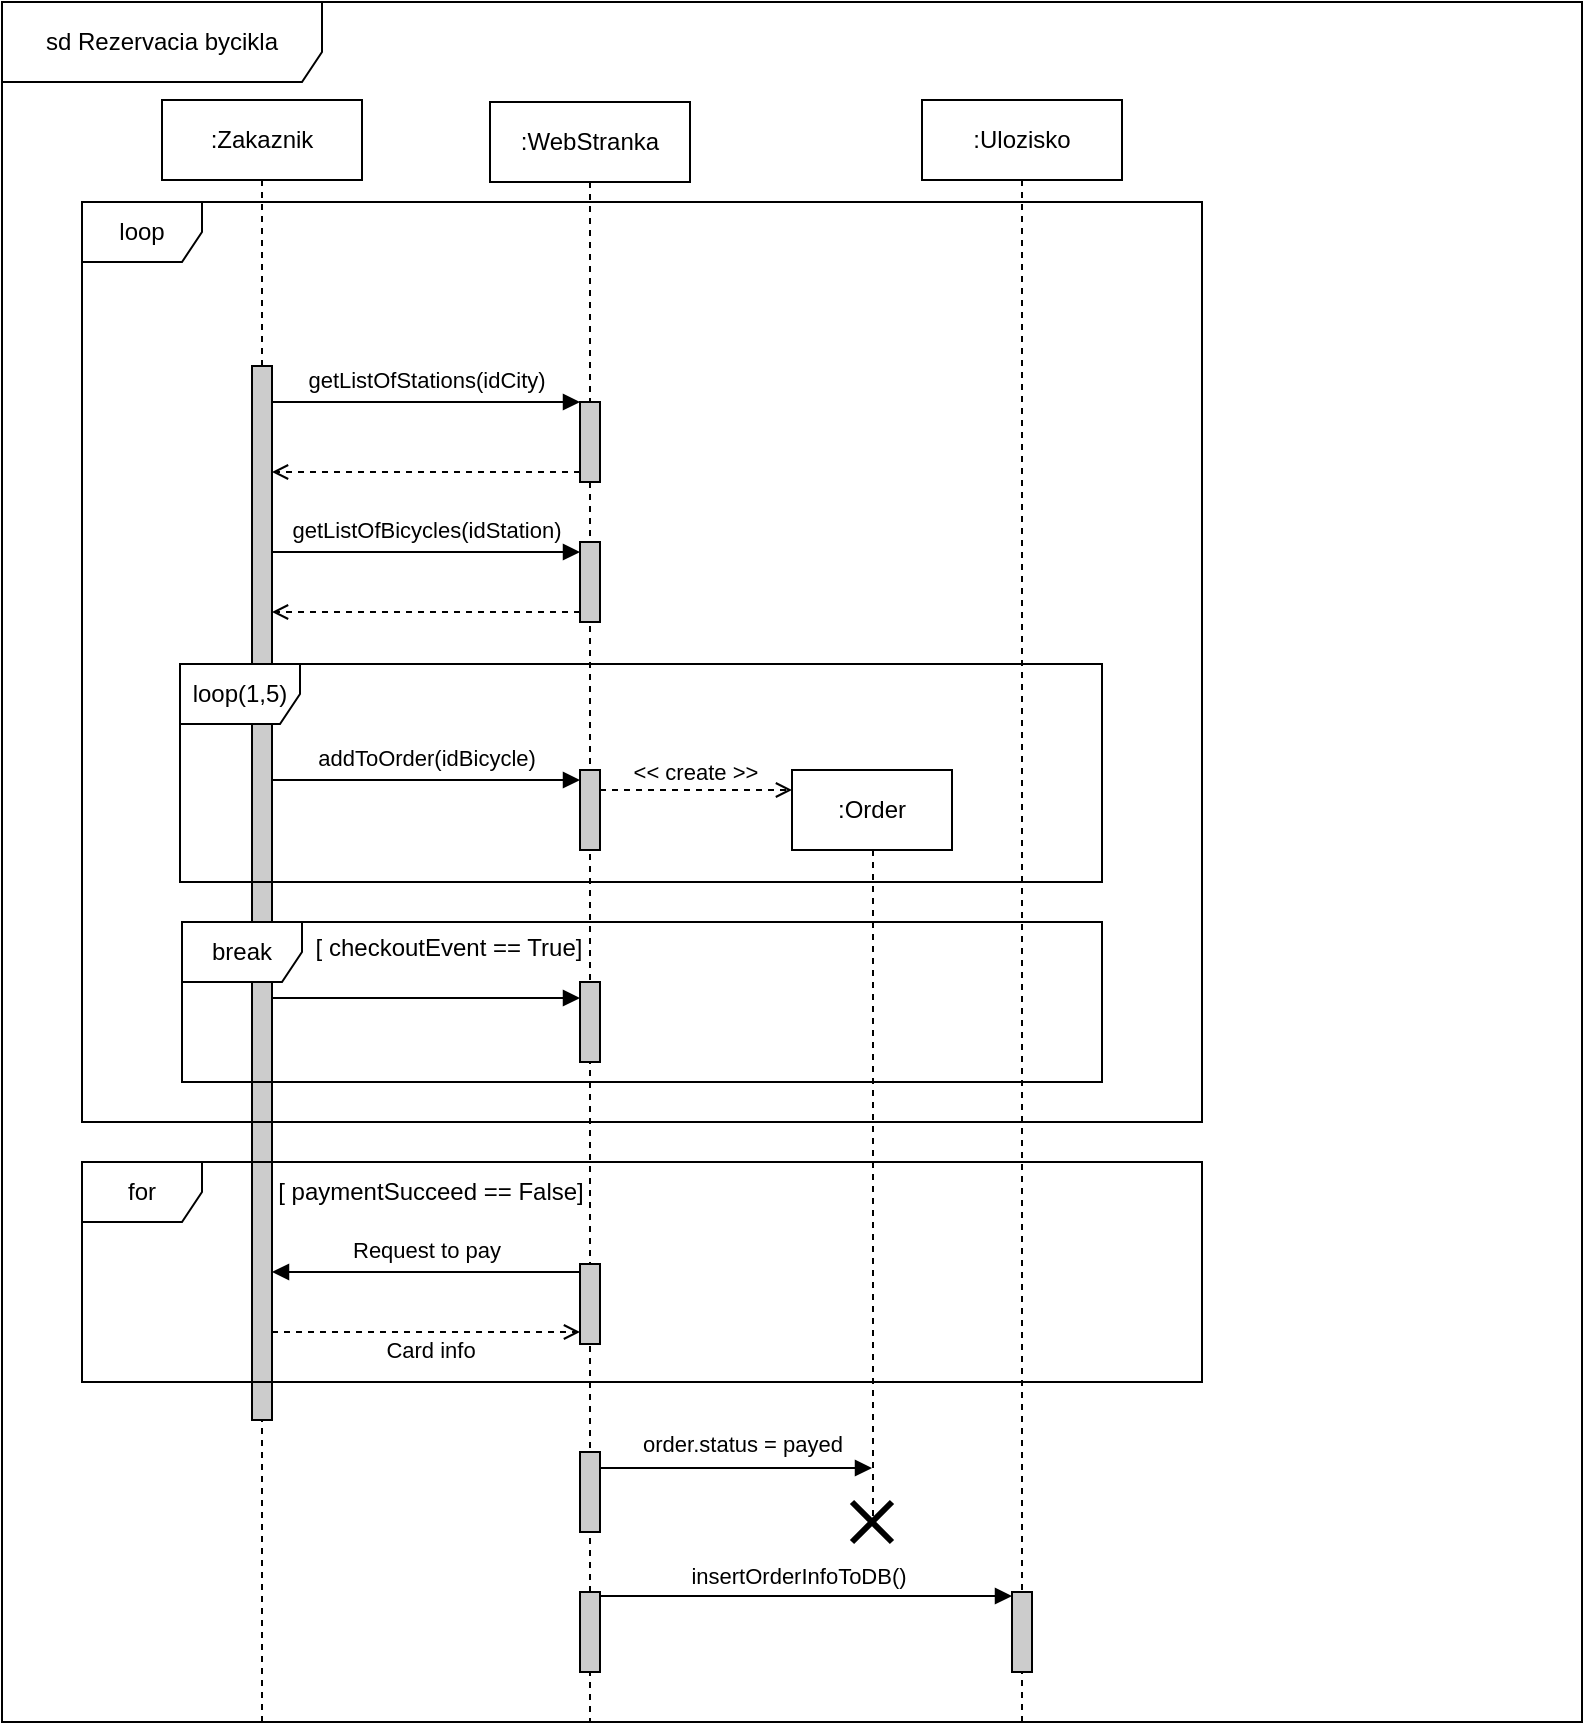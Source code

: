 <mxfile version="22.1.2" type="device">
  <diagram name="Page-1" id="IBYlY0DdUJ6t6-0jbrMp">
    <mxGraphModel dx="1687" dy="992" grid="1" gridSize="10" guides="1" tooltips="1" connect="1" arrows="1" fold="1" page="1" pageScale="1" pageWidth="850" pageHeight="1100" math="0" shadow="0">
      <root>
        <mxCell id="0" />
        <mxCell id="1" parent="0" />
        <mxCell id="t4WcNsqHL17oB6FCRozT-38" value="&amp;nbsp;" style="shape=umlLifeline;perimeter=lifelinePerimeter;whiteSpace=wrap;html=1;container=1;dropTarget=0;collapsible=0;recursiveResize=0;outlineConnect=0;portConstraint=eastwest;newEdgeStyle={&quot;curved&quot;:0,&quot;rounded&quot;:0};" parent="1" vertex="1">
          <mxGeometry x="428" y="404" width="75" height="376" as="geometry" />
        </mxCell>
        <mxCell id="t4WcNsqHL17oB6FCRozT-1" value="sd Rezervacia bycikla" style="shape=umlFrame;whiteSpace=wrap;html=1;pointerEvents=0;width=160;height=40;" parent="1" vertex="1">
          <mxGeometry x="30" y="20" width="790" height="860" as="geometry" />
        </mxCell>
        <mxCell id="t4WcNsqHL17oB6FCRozT-2" value=":Zakaznik" style="shape=umlLifeline;perimeter=lifelinePerimeter;whiteSpace=wrap;html=1;container=1;dropTarget=0;collapsible=0;recursiveResize=0;outlineConnect=0;portConstraint=eastwest;newEdgeStyle={&quot;curved&quot;:0,&quot;rounded&quot;:0};" parent="1" vertex="1">
          <mxGeometry x="110" y="69" width="100" height="811" as="geometry" />
        </mxCell>
        <mxCell id="t4WcNsqHL17oB6FCRozT-4" value="" style="html=1;points=[[0,0,0,0,5],[0,1,0,0,-5],[1,0,0,0,5],[1,1,0,0,-5]];perimeter=orthogonalPerimeter;outlineConnect=0;targetShapes=umlLifeline;portConstraint=eastwest;newEdgeStyle={&quot;curved&quot;:0,&quot;rounded&quot;:0};fillColor=#CCCCCC;" parent="t4WcNsqHL17oB6FCRozT-2" vertex="1">
          <mxGeometry x="45" y="133" width="10" height="527" as="geometry" />
        </mxCell>
        <mxCell id="t4WcNsqHL17oB6FCRozT-3" value=":WebStranka" style="shape=umlLifeline;perimeter=lifelinePerimeter;whiteSpace=wrap;html=1;container=1;dropTarget=0;collapsible=0;recursiveResize=0;outlineConnect=0;portConstraint=eastwest;newEdgeStyle={&quot;curved&quot;:0,&quot;rounded&quot;:0};" parent="1" vertex="1">
          <mxGeometry x="274" y="70" width="100" height="810" as="geometry" />
        </mxCell>
        <mxCell id="t4WcNsqHL17oB6FCRozT-5" value="" style="html=1;points=[[0,0,0,0,5],[0,1,0,0,-5],[1,0,0,0,5],[1,1,0,0,-5]];perimeter=orthogonalPerimeter;outlineConnect=0;targetShapes=umlLifeline;portConstraint=eastwest;newEdgeStyle={&quot;curved&quot;:0,&quot;rounded&quot;:0};fillColor=#CCCCCC;" parent="t4WcNsqHL17oB6FCRozT-3" vertex="1">
          <mxGeometry x="45" y="150" width="10" height="40" as="geometry" />
        </mxCell>
        <mxCell id="t4WcNsqHL17oB6FCRozT-15" value="" style="html=1;points=[[0,0,0,0,5],[0,1,0,0,-5],[1,0,0,0,5],[1,1,0,0,-5]];perimeter=orthogonalPerimeter;outlineConnect=0;targetShapes=umlLifeline;portConstraint=eastwest;newEdgeStyle={&quot;curved&quot;:0,&quot;rounded&quot;:0};fillColor=#CCCCCC;" parent="t4WcNsqHL17oB6FCRozT-3" vertex="1">
          <mxGeometry x="45" y="220" width="10" height="40" as="geometry" />
        </mxCell>
        <mxCell id="t4WcNsqHL17oB6FCRozT-34" value="" style="html=1;points=[[0,0,0,0,5],[0,1,0,0,-5],[1,0,0,0,5],[1,1,0,0,-5]];perimeter=orthogonalPerimeter;outlineConnect=0;targetShapes=umlLifeline;portConstraint=eastwest;newEdgeStyle={&quot;curved&quot;:0,&quot;rounded&quot;:0};fillColor=#CCCCCC;" parent="t4WcNsqHL17oB6FCRozT-3" vertex="1">
          <mxGeometry x="45" y="334" width="10" height="40" as="geometry" />
        </mxCell>
        <mxCell id="unm12gi3q1VLIDRsnAr7-6" value="" style="html=1;points=[[0,0,0,0,5],[0,1,0,0,-5],[1,0,0,0,5],[1,1,0,0,-5]];perimeter=orthogonalPerimeter;outlineConnect=0;targetShapes=umlLifeline;portConstraint=eastwest;newEdgeStyle={&quot;curved&quot;:0,&quot;rounded&quot;:0};fillColor=#CCCCCC;" vertex="1" parent="t4WcNsqHL17oB6FCRozT-3">
          <mxGeometry x="45" y="745" width="10" height="40" as="geometry" />
        </mxCell>
        <mxCell id="t4WcNsqHL17oB6FCRozT-6" style="rounded=0;orthogonalLoop=1;jettySize=auto;html=1;endArrow=block;endFill=1;entryX=0;entryY=0;entryDx=0;entryDy=5;entryPerimeter=0;" parent="1" source="t4WcNsqHL17oB6FCRozT-4" edge="1">
          <mxGeometry relative="1" as="geometry">
            <mxPoint x="165" y="216" as="sourcePoint" />
            <mxPoint x="319" y="220" as="targetPoint" />
          </mxGeometry>
        </mxCell>
        <mxCell id="t4WcNsqHL17oB6FCRozT-8" value="getListOfStations(idCity)" style="edgeLabel;html=1;align=center;verticalAlign=middle;resizable=0;points=[];" parent="t4WcNsqHL17oB6FCRozT-6" vertex="1" connectable="0">
          <mxGeometry x="-0.248" y="-1" relative="1" as="geometry">
            <mxPoint x="19" y="-12" as="offset" />
          </mxGeometry>
        </mxCell>
        <mxCell id="t4WcNsqHL17oB6FCRozT-7" style="edgeStyle=orthogonalEdgeStyle;rounded=0;orthogonalLoop=1;jettySize=auto;html=1;curved=0;endArrow=open;endFill=0;exitX=0;exitY=1;exitDx=0;exitDy=-5;exitPerimeter=0;dashed=1;" parent="1" source="t4WcNsqHL17oB6FCRozT-5" edge="1">
          <mxGeometry relative="1" as="geometry">
            <mxPoint x="175" y="231" as="sourcePoint" />
            <mxPoint x="165" y="255" as="targetPoint" />
            <Array as="points">
              <mxPoint x="165" y="255" />
            </Array>
          </mxGeometry>
        </mxCell>
        <mxCell id="t4WcNsqHL17oB6FCRozT-16" style="rounded=0;orthogonalLoop=1;jettySize=auto;html=1;endArrow=block;endFill=1;entryX=0;entryY=0;entryDx=0;entryDy=5;entryPerimeter=0;" parent="1" target="t4WcNsqHL17oB6FCRozT-15" edge="1">
          <mxGeometry relative="1" as="geometry">
            <mxPoint x="165" y="295" as="sourcePoint" />
            <mxPoint x="344" y="290" as="targetPoint" />
          </mxGeometry>
        </mxCell>
        <mxCell id="t4WcNsqHL17oB6FCRozT-17" value="getListOfBicycles(idStation)" style="edgeLabel;html=1;align=center;verticalAlign=middle;resizable=0;points=[];" parent="t4WcNsqHL17oB6FCRozT-16" vertex="1" connectable="0">
          <mxGeometry x="-0.248" y="-1" relative="1" as="geometry">
            <mxPoint x="19" y="-12" as="offset" />
          </mxGeometry>
        </mxCell>
        <mxCell id="t4WcNsqHL17oB6FCRozT-18" style="edgeStyle=orthogonalEdgeStyle;rounded=0;orthogonalLoop=1;jettySize=auto;html=1;curved=0;endArrow=open;endFill=0;exitX=0;exitY=1;exitDx=0;exitDy=-5;exitPerimeter=0;entryX=1;entryY=1;entryDx=0;entryDy=-5;entryPerimeter=0;dashed=1;" parent="1" source="t4WcNsqHL17oB6FCRozT-15" edge="1">
          <mxGeometry relative="1" as="geometry">
            <mxPoint x="314" y="370" as="sourcePoint" />
            <mxPoint x="165" y="325" as="targetPoint" />
          </mxGeometry>
        </mxCell>
        <mxCell id="t4WcNsqHL17oB6FCRozT-30" value=":Order" style="rounded=0;whiteSpace=wrap;html=1;" parent="1" vertex="1">
          <mxGeometry x="425" y="404" width="80" height="40" as="geometry" />
        </mxCell>
        <mxCell id="t4WcNsqHL17oB6FCRozT-31" style="rounded=0;orthogonalLoop=1;jettySize=auto;html=1;entryX=0;entryY=0.25;entryDx=0;entryDy=0;dashed=1;endArrow=open;endFill=0;" parent="1" source="t4WcNsqHL17oB6FCRozT-34" target="t4WcNsqHL17oB6FCRozT-30" edge="1">
          <mxGeometry relative="1" as="geometry">
            <mxPoint x="165" y="417" as="sourcePoint" />
            <mxPoint x="385" y="417" as="targetPoint" />
          </mxGeometry>
        </mxCell>
        <mxCell id="t4WcNsqHL17oB6FCRozT-32" value="&amp;lt;&amp;lt; create &amp;gt;&amp;gt;&amp;nbsp;" style="edgeLabel;html=1;align=center;verticalAlign=middle;resizable=0;points=[];" parent="t4WcNsqHL17oB6FCRozT-31" vertex="1" connectable="0">
          <mxGeometry x="0.101" y="2" relative="1" as="geometry">
            <mxPoint x="-4" y="-7" as="offset" />
          </mxGeometry>
        </mxCell>
        <mxCell id="t4WcNsqHL17oB6FCRozT-33" value="loop" style="shape=umlFrame;whiteSpace=wrap;html=1;pointerEvents=0;" parent="1" vertex="1">
          <mxGeometry x="70" y="120" width="560" height="460" as="geometry" />
        </mxCell>
        <mxCell id="t4WcNsqHL17oB6FCRozT-35" style="rounded=0;orthogonalLoop=1;jettySize=auto;html=1;endArrow=block;endFill=1;entryX=0;entryY=0;entryDx=0;entryDy=5;entryPerimeter=0;" parent="1" target="t4WcNsqHL17oB6FCRozT-34" edge="1">
          <mxGeometry relative="1" as="geometry">
            <mxPoint x="165" y="409" as="sourcePoint" />
            <mxPoint x="329" y="359" as="targetPoint" />
          </mxGeometry>
        </mxCell>
        <mxCell id="t4WcNsqHL17oB6FCRozT-36" value="addToOrder(idBicycle)" style="edgeLabel;html=1;align=center;verticalAlign=middle;resizable=0;points=[];" parent="t4WcNsqHL17oB6FCRozT-35" vertex="1" connectable="0">
          <mxGeometry x="-0.248" y="-1" relative="1" as="geometry">
            <mxPoint x="19" y="-12" as="offset" />
          </mxGeometry>
        </mxCell>
        <mxCell id="Ve7VDobNXbMVOK1To34l-2" style="rounded=0;orthogonalLoop=1;jettySize=auto;html=1;endArrow=block;endFill=1;" parent="1" edge="1">
          <mxGeometry relative="1" as="geometry">
            <mxPoint x="319" y="655" as="sourcePoint" />
            <mxPoint x="165" y="655" as="targetPoint" />
          </mxGeometry>
        </mxCell>
        <mxCell id="Ve7VDobNXbMVOK1To34l-3" value="Request to pay" style="edgeLabel;html=1;align=center;verticalAlign=middle;resizable=0;points=[];" parent="Ve7VDobNXbMVOK1To34l-2" vertex="1" connectable="0">
          <mxGeometry x="0.065" y="-1" relative="1" as="geometry">
            <mxPoint x="5" y="-10" as="offset" />
          </mxGeometry>
        </mxCell>
        <mxCell id="Ve7VDobNXbMVOK1To34l-1" value="" style="html=1;points=[[0,0,0,0,5],[0,1,0,0,-5],[1,0,0,0,5],[1,1,0,0,-5]];perimeter=orthogonalPerimeter;outlineConnect=0;targetShapes=umlLifeline;portConstraint=eastwest;newEdgeStyle={&quot;curved&quot;:0,&quot;rounded&quot;:0};fillColor=#CCCCCC;" parent="1" vertex="1">
          <mxGeometry x="319" y="651" width="10" height="40" as="geometry" />
        </mxCell>
        <mxCell id="Ve7VDobNXbMVOK1To34l-4" style="rounded=0;orthogonalLoop=1;jettySize=auto;html=1;endArrow=open;endFill=0;dashed=1;" parent="1" edge="1">
          <mxGeometry relative="1" as="geometry">
            <mxPoint x="165" y="685" as="sourcePoint" />
            <mxPoint x="319" y="685" as="targetPoint" />
          </mxGeometry>
        </mxCell>
        <mxCell id="Ve7VDobNXbMVOK1To34l-5" value="Card info" style="edgeLabel;html=1;align=center;verticalAlign=middle;resizable=0;points=[];" parent="Ve7VDobNXbMVOK1To34l-4" vertex="1" connectable="0">
          <mxGeometry x="0.403" relative="1" as="geometry">
            <mxPoint x="-29" y="9" as="offset" />
          </mxGeometry>
        </mxCell>
        <mxCell id="Ve7VDobNXbMVOK1To34l-29" style="rounded=0;orthogonalLoop=1;jettySize=auto;html=1;endArrow=block;endFill=1;" parent="1" edge="1">
          <mxGeometry relative="1" as="geometry">
            <mxPoint x="329" y="753" as="sourcePoint" />
            <mxPoint x="465" y="753" as="targetPoint" />
          </mxGeometry>
        </mxCell>
        <mxCell id="Ve7VDobNXbMVOK1To34l-30" value="order.status = payed" style="edgeLabel;html=1;align=center;verticalAlign=middle;resizable=0;points=[];" parent="Ve7VDobNXbMVOK1To34l-29" vertex="1" connectable="0">
          <mxGeometry x="0.314" y="1" relative="1" as="geometry">
            <mxPoint x="-19" y="-11" as="offset" />
          </mxGeometry>
        </mxCell>
        <mxCell id="Ve7VDobNXbMVOK1To34l-8" value="" style="html=1;points=[[0,0,0,0,5],[0,1,0,0,-5],[1,0,0,0,5],[1,1,0,0,-5]];perimeter=orthogonalPerimeter;outlineConnect=0;targetShapes=umlLifeline;portConstraint=eastwest;newEdgeStyle={&quot;curved&quot;:0,&quot;rounded&quot;:0};fillColor=#CCCCCC;" parent="1" vertex="1">
          <mxGeometry x="319" y="745" width="10" height="40" as="geometry" />
        </mxCell>
        <mxCell id="Ve7VDobNXbMVOK1To34l-17" value="loop(1,5)" style="shape=umlFrame;whiteSpace=wrap;html=1;pointerEvents=0;" parent="1" vertex="1">
          <mxGeometry x="119" y="351" width="461" height="109" as="geometry" />
        </mxCell>
        <mxCell id="Ve7VDobNXbMVOK1To34l-18" value="break" style="shape=umlFrame;whiteSpace=wrap;html=1;pointerEvents=0;" parent="1" vertex="1">
          <mxGeometry x="120" y="480" width="460" height="80" as="geometry" />
        </mxCell>
        <mxCell id="Ve7VDobNXbMVOK1To34l-19" value="[ checkoutEvent == True]" style="text;html=1;align=center;verticalAlign=middle;resizable=0;points=[];autosize=1;strokeColor=none;fillColor=none;" parent="1" vertex="1">
          <mxGeometry x="173" y="478" width="160" height="30" as="geometry" />
        </mxCell>
        <mxCell id="Ve7VDobNXbMVOK1To34l-20" value="" style="html=1;points=[[0,0,0,0,5],[0,1,0,0,-5],[1,0,0,0,5],[1,1,0,0,-5]];perimeter=orthogonalPerimeter;outlineConnect=0;targetShapes=umlLifeline;portConstraint=eastwest;newEdgeStyle={&quot;curved&quot;:0,&quot;rounded&quot;:0};fillColor=#CCCCCC;" parent="1" vertex="1">
          <mxGeometry x="319" y="510" width="10" height="40" as="geometry" />
        </mxCell>
        <mxCell id="Ve7VDobNXbMVOK1To34l-21" style="rounded=0;orthogonalLoop=1;jettySize=auto;html=1;endArrow=block;endFill=1;" parent="1" edge="1">
          <mxGeometry relative="1" as="geometry">
            <mxPoint x="165" y="518" as="sourcePoint" />
            <mxPoint x="319" y="518" as="targetPoint" />
          </mxGeometry>
        </mxCell>
        <mxCell id="Ve7VDobNXbMVOK1To34l-26" value="for" style="shape=umlFrame;whiteSpace=wrap;html=1;pointerEvents=0;" parent="1" vertex="1">
          <mxGeometry x="70" y="600" width="560" height="110" as="geometry" />
        </mxCell>
        <mxCell id="Ve7VDobNXbMVOK1To34l-27" value="[ paymentSucceed == False]" style="text;html=1;align=center;verticalAlign=middle;resizable=0;points=[];autosize=1;strokeColor=none;fillColor=none;" parent="1" vertex="1">
          <mxGeometry x="154" y="600" width="180" height="30" as="geometry" />
        </mxCell>
        <mxCell id="unm12gi3q1VLIDRsnAr7-1" value="" style="shape=umlDestroy;whiteSpace=wrap;html=1;strokeWidth=3;targetShapes=umlLifeline;" vertex="1" parent="1">
          <mxGeometry x="455" y="770" width="20" height="20" as="geometry" />
        </mxCell>
        <mxCell id="unm12gi3q1VLIDRsnAr7-2" value=":Ulozisko" style="shape=umlLifeline;perimeter=lifelinePerimeter;whiteSpace=wrap;html=1;container=1;dropTarget=0;collapsible=0;recursiveResize=0;outlineConnect=0;portConstraint=eastwest;newEdgeStyle={&quot;curved&quot;:0,&quot;rounded&quot;:0};" vertex="1" parent="1">
          <mxGeometry x="490" y="69" width="100" height="811" as="geometry" />
        </mxCell>
        <mxCell id="unm12gi3q1VLIDRsnAr7-7" value="" style="html=1;points=[[0,0,0,0,5],[0,1,0,0,-5],[1,0,0,0,5],[1,1,0,0,-5]];perimeter=orthogonalPerimeter;outlineConnect=0;targetShapes=umlLifeline;portConstraint=eastwest;newEdgeStyle={&quot;curved&quot;:0,&quot;rounded&quot;:0};fillColor=#CCCCCC;" vertex="1" parent="unm12gi3q1VLIDRsnAr7-2">
          <mxGeometry x="45" y="746" width="10" height="40" as="geometry" />
        </mxCell>
        <mxCell id="unm12gi3q1VLIDRsnAr7-8" style="edgeStyle=orthogonalEdgeStyle;rounded=0;orthogonalLoop=1;jettySize=auto;html=1;curved=0;endArrow=block;endFill=1;" edge="1" parent="1">
          <mxGeometry relative="1" as="geometry">
            <mxPoint x="329.0" y="817" as="sourcePoint" />
            <mxPoint x="535" y="817" as="targetPoint" />
          </mxGeometry>
        </mxCell>
        <mxCell id="unm12gi3q1VLIDRsnAr7-9" value="insertOrderInfoToDB()" style="edgeLabel;html=1;align=center;verticalAlign=middle;resizable=0;points=[];" vertex="1" connectable="0" parent="unm12gi3q1VLIDRsnAr7-8">
          <mxGeometry x="-0.058" relative="1" as="geometry">
            <mxPoint x="2" y="-10" as="offset" />
          </mxGeometry>
        </mxCell>
      </root>
    </mxGraphModel>
  </diagram>
</mxfile>
